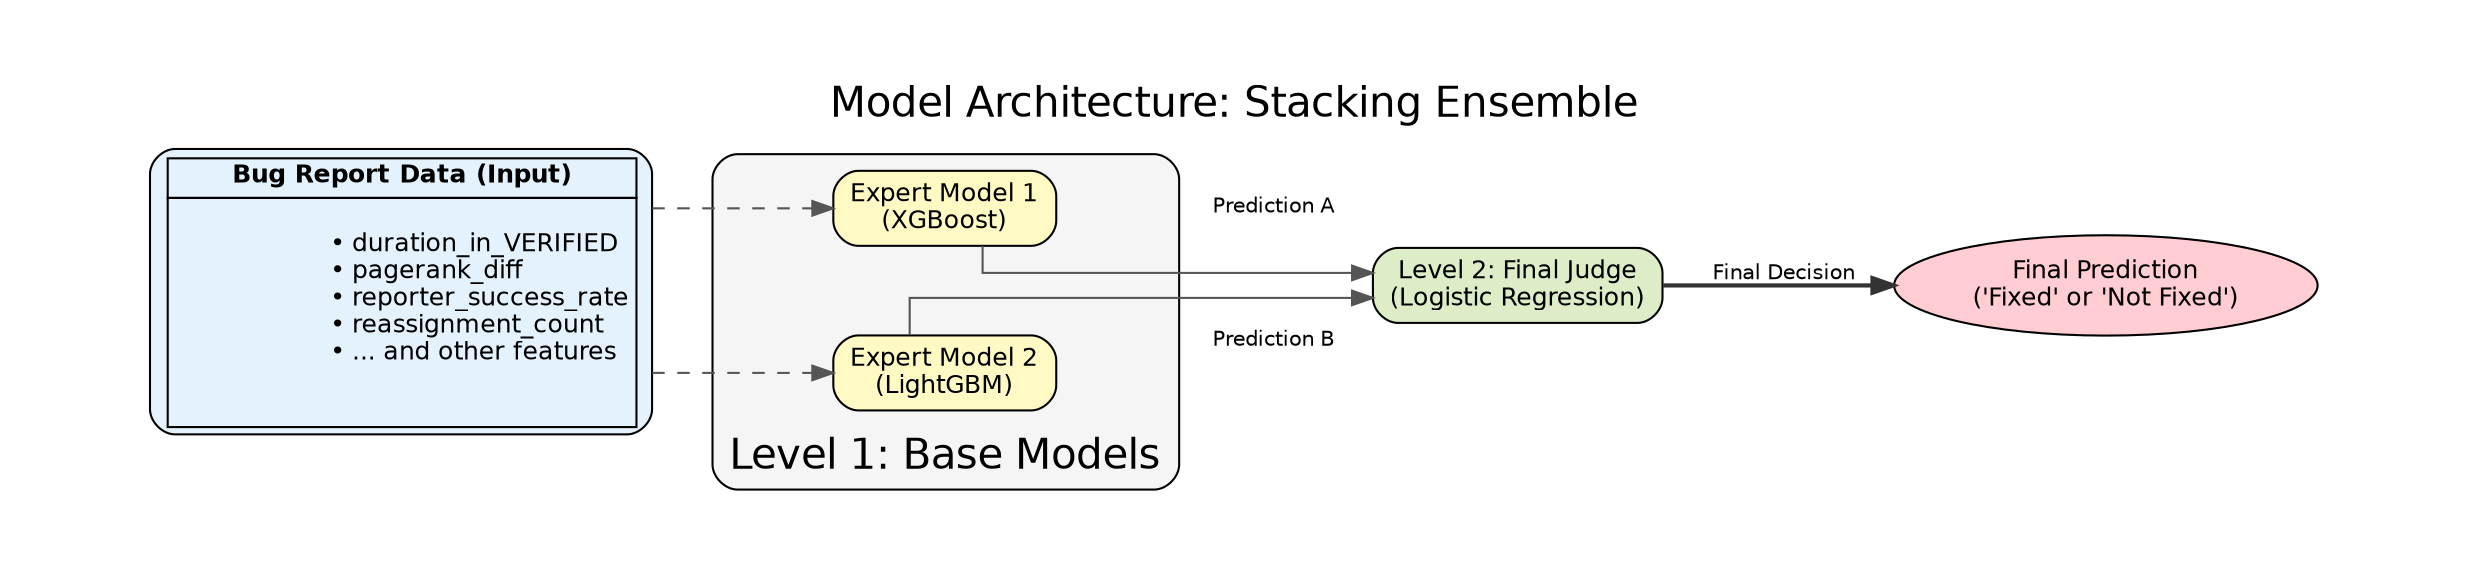 digraph Stacking_Ensemble {
    // Graph Attributes
    graph [rankdir=LR, splines=ortho, nodesep=0.6, pad="1,0.5", label="Model Architecture: Stacking Ensemble", labelloc=t, fontsize=20, fontname="Helvetica"];
    node [shape=box, style="filled,rounded", fontname="Helvetica", fontsize=12];
    edge [fontname="Helvetica", fontsize=10, color="#555555"];

    // Node Definitions
    InputData [
        label=<
            <TABLE BORDER="0" CELLBORDER="1" CELLSPACING="0" BGCOLOR="#e3f2fd">
                <TR><TD><B>Bug Report Data (Input)</B></TD></TR>
                <TR><TD ALIGN="LEFT" BALIGN="LEFT">
                    <BR/>
                    • duration_in_VERIFIED<BR ALIGN="LEFT"/>
                    • pagerank_diff<BR ALIGN="LEFT"/>
                    • reporter_success_rate<BR ALIGN="LEFT"/>
                    • reassignment_count<BR ALIGN="LEFT"/>
                    • ... and other features<BR ALIGN="LEFT"/>
                    <BR/>
                </TD></TR>
            </TABLE>
        >
        fillcolor="#e3f2fd"
    ];

    subgraph cluster_level1 {
        label = "Level 1: Base Models";
        labelloc = "b";
        style = "filled,rounded";
        fillcolor = "#f5f5f5";
        node [fillcolor="#fff9c4"];
        
        XGB [label="Expert Model 1\n(XGBoost)"];
        LGB [label="Expert Model 2\n(LightGBM)"];
    }

    MetaModel [
        label="Level 2: Final Judge\n(Logistic Regression)",
        fillcolor="#dcedc8"
    ];

    Prediction [
        label="Final Prediction\n('Fixed' or 'Not Fixed')",
        shape=ellipse,
        fillcolor="#ffcdd2"
    ];

    // Edge Definitions (Connections)
    InputData -> XGB [style=dashed];
    InputData -> LGB [style=dashed];
    
    XGB -> MetaModel [label="  Prediction A"];
    LGB -> MetaModel [label="  Prediction B"];
    
    MetaModel -> Prediction [label="  Final Decision", style=bold, color="#333333"];
}